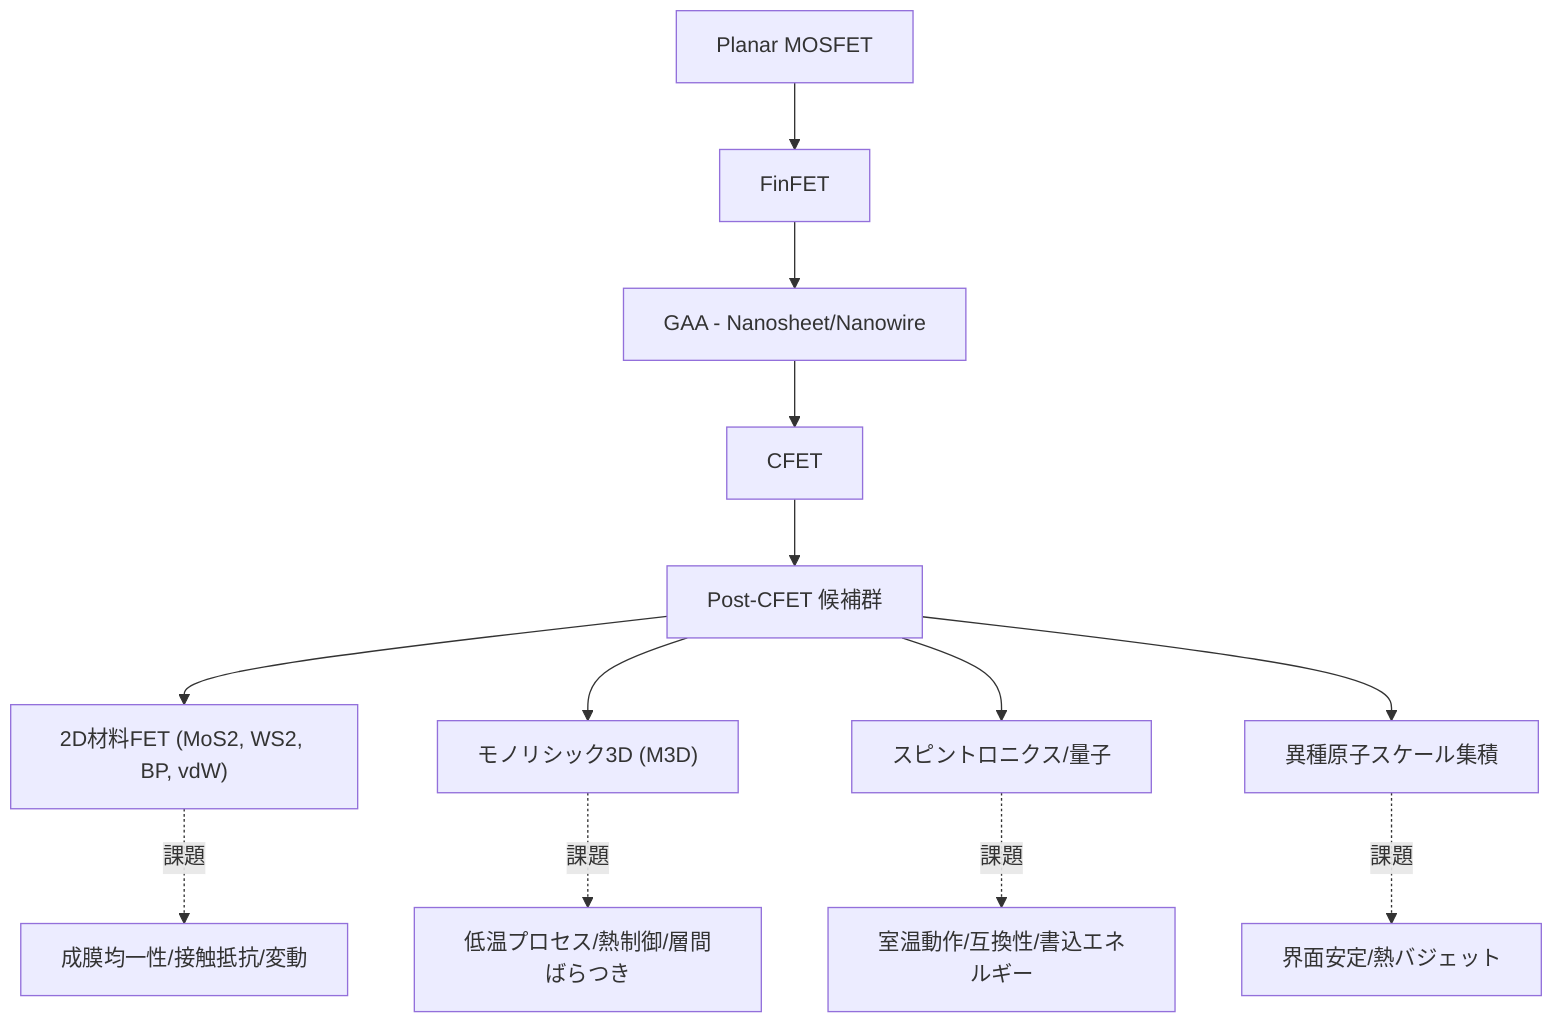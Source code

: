 %% figures/evolution_tree.mmd
graph TD
  A[Planar MOSFET] --> B[FinFET]
  B --> C["GAA - Nanosheet/Nanowire"]
  C --> D[CFET]
  D --> E[Post-CFET 候補群]

  E --> E1["2D材料FET (MoS2, WS2, BP, vdW)"]
  E --> E2["モノリシック3D (M3D)"]
  E --> E3["スピントロニクス/量子"]
  E --> E4["異種原子スケール集積"]

  E1 -. 課題 .-> E1C["成膜均一性/接触抵抗/変動"]
  E2 -. 課題 .-> E2C["低温プロセス/熱制御/層間ばらつき"]
  E3 -. 課題 .-> E3C["室温動作/互換性/書込エネルギー"]
  E4 -. 課題 .-> E4C["界面安定/熱バジェット"]